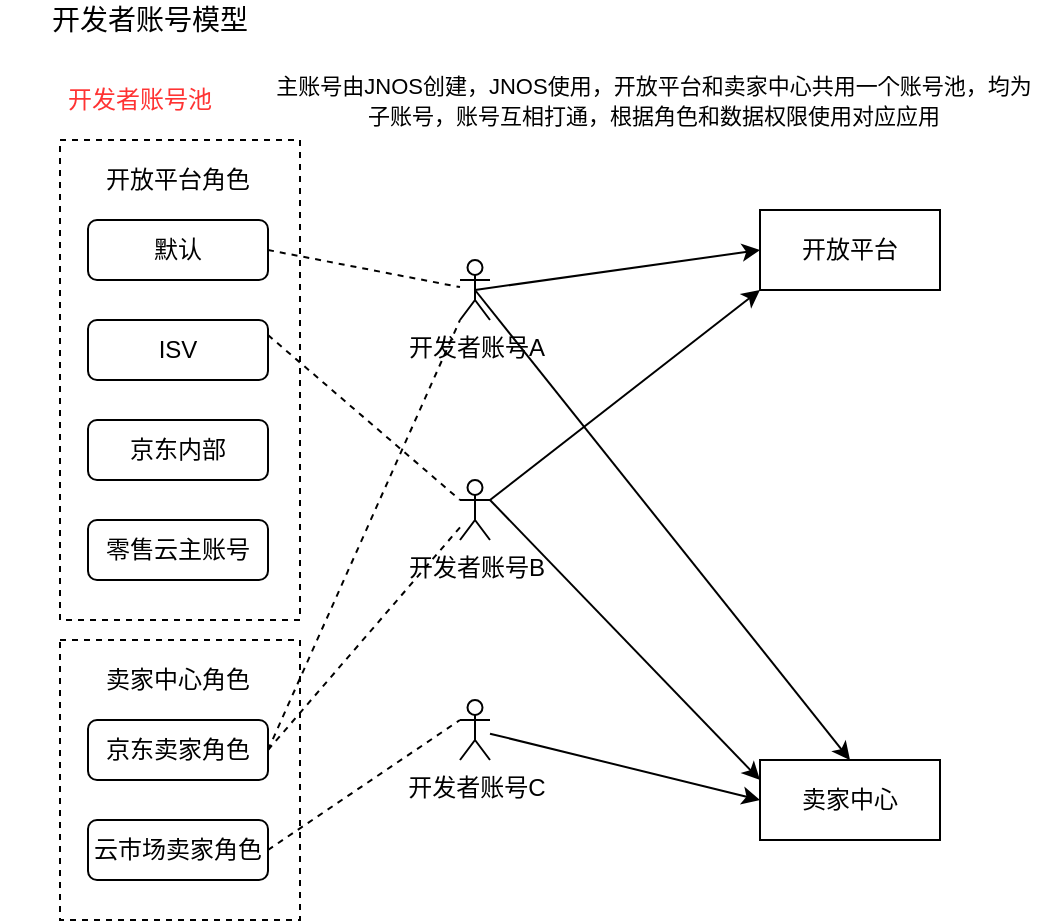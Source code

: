 <mxfile version="14.4.8" type="github" pages="2">
  <diagram id="FGqdBGpWNokyZxvcwHv9" name="第 1 页">
    <mxGraphModel dx="2066" dy="1075" grid="1" gridSize="10" guides="1" tooltips="1" connect="1" arrows="1" fold="1" page="1" pageScale="1" pageWidth="827" pageHeight="1169" math="0" shadow="0">
      <root>
        <mxCell id="0" />
        <mxCell id="1" parent="0" />
        <mxCell id="WAnnta8OJzCJKOS9vitE-27" value="" style="rounded=0;whiteSpace=wrap;html=1;dashed=1;fillColor=none;" parent="1" vertex="1">
          <mxGeometry x="50" y="590" width="120" height="140" as="geometry" />
        </mxCell>
        <mxCell id="WAnnta8OJzCJKOS9vitE-24" value="" style="rounded=0;whiteSpace=wrap;html=1;dashed=1;fillColor=none;" parent="1" vertex="1">
          <mxGeometry x="50" y="340" width="120" height="240" as="geometry" />
        </mxCell>
        <mxCell id="8B8tBzYDRaxy-ls7n0YU-17" value="&lt;font style=&quot;font-size: 14px&quot;&gt;开发者账号模型&lt;/font&gt;" style="text;html=1;strokeColor=none;fillColor=none;align=center;verticalAlign=middle;whiteSpace=wrap;rounded=0;dashed=1;" parent="1" vertex="1">
          <mxGeometry x="20" y="270" width="150" height="20" as="geometry" />
        </mxCell>
        <mxCell id="8B8tBzYDRaxy-ls7n0YU-56" value="&lt;font color=&quot;#ff3333&quot;&gt;开发者账号池&lt;/font&gt;" style="text;html=1;strokeColor=none;fillColor=none;align=center;verticalAlign=middle;whiteSpace=wrap;rounded=0;dashed=1;" parent="1" vertex="1">
          <mxGeometry x="50" y="310" width="80" height="20" as="geometry" />
        </mxCell>
        <mxCell id="WAnnta8OJzCJKOS9vitE-1" value="&lt;font style=&quot;font-size: 11px&quot;&gt;主账号由JNOS创建，JNOS使用，开放平台和卖家中心共用一个账号池，均为子账号，账号互相打通，根据角色和数据权限使用对应应用&lt;/font&gt;" style="text;html=1;strokeColor=none;fillColor=none;align=center;verticalAlign=middle;whiteSpace=wrap;rounded=0;" parent="1" vertex="1">
          <mxGeometry x="154" y="310" width="386" height="20" as="geometry" />
        </mxCell>
        <mxCell id="WAnnta8OJzCJKOS9vitE-6" value="卖家中心" style="rounded=0;whiteSpace=wrap;html=1;" parent="1" vertex="1">
          <mxGeometry x="400" y="650" width="90" height="40" as="geometry" />
        </mxCell>
        <mxCell id="WAnnta8OJzCJKOS9vitE-7" value="开放平台" style="rounded=0;whiteSpace=wrap;html=1;" parent="1" vertex="1">
          <mxGeometry x="400" y="375" width="90" height="40" as="geometry" />
        </mxCell>
        <mxCell id="WAnnta8OJzCJKOS9vitE-31" style="rounded=0;orthogonalLoop=1;jettySize=auto;html=1;exitX=0.5;exitY=0.5;exitDx=0;exitDy=0;exitPerimeter=0;entryX=0;entryY=0.5;entryDx=0;entryDy=0;" parent="1" source="WAnnta8OJzCJKOS9vitE-8" target="WAnnta8OJzCJKOS9vitE-7" edge="1">
          <mxGeometry relative="1" as="geometry" />
        </mxCell>
        <mxCell id="WAnnta8OJzCJKOS9vitE-32" style="edgeStyle=none;rounded=0;orthogonalLoop=1;jettySize=auto;html=1;exitX=0.5;exitY=0.5;exitDx=0;exitDy=0;exitPerimeter=0;entryX=0.5;entryY=0;entryDx=0;entryDy=0;" parent="1" source="WAnnta8OJzCJKOS9vitE-8" target="WAnnta8OJzCJKOS9vitE-6" edge="1">
          <mxGeometry relative="1" as="geometry" />
        </mxCell>
        <mxCell id="WAnnta8OJzCJKOS9vitE-8" value="开发者账号A" style="shape=umlActor;verticalLabelPosition=bottom;verticalAlign=top;html=1;outlineConnect=0;" parent="1" vertex="1">
          <mxGeometry x="250" y="400" width="15" height="30" as="geometry" />
        </mxCell>
        <mxCell id="WAnnta8OJzCJKOS9vitE-35" style="edgeStyle=none;rounded=0;orthogonalLoop=1;jettySize=auto;html=1;exitX=1;exitY=0.333;exitDx=0;exitDy=0;exitPerimeter=0;entryX=0;entryY=1;entryDx=0;entryDy=0;" parent="1" source="WAnnta8OJzCJKOS9vitE-11" target="WAnnta8OJzCJKOS9vitE-7" edge="1">
          <mxGeometry relative="1" as="geometry" />
        </mxCell>
        <mxCell id="WAnnta8OJzCJKOS9vitE-42" style="edgeStyle=none;rounded=0;orthogonalLoop=1;jettySize=auto;html=1;exitX=1;exitY=0.333;exitDx=0;exitDy=0;exitPerimeter=0;entryX=0;entryY=0.25;entryDx=0;entryDy=0;endArrow=classic;endFill=1;" parent="1" source="WAnnta8OJzCJKOS9vitE-11" target="WAnnta8OJzCJKOS9vitE-6" edge="1">
          <mxGeometry relative="1" as="geometry" />
        </mxCell>
        <mxCell id="WAnnta8OJzCJKOS9vitE-11" value="开发者账号B" style="shape=umlActor;verticalLabelPosition=bottom;verticalAlign=top;html=1;outlineConnect=0;" parent="1" vertex="1">
          <mxGeometry x="250" y="510" width="15" height="30" as="geometry" />
        </mxCell>
        <mxCell id="WAnnta8OJzCJKOS9vitE-43" style="edgeStyle=none;rounded=0;orthogonalLoop=1;jettySize=auto;html=1;entryX=0;entryY=0.5;entryDx=0;entryDy=0;endArrow=classic;endFill=1;" parent="1" source="WAnnta8OJzCJKOS9vitE-16" target="WAnnta8OJzCJKOS9vitE-6" edge="1">
          <mxGeometry relative="1" as="geometry" />
        </mxCell>
        <mxCell id="WAnnta8OJzCJKOS9vitE-16" value="开发者账号C" style="shape=umlActor;verticalLabelPosition=bottom;verticalAlign=top;html=1;outlineConnect=0;" parent="1" vertex="1">
          <mxGeometry x="250" y="620" width="15" height="30" as="geometry" />
        </mxCell>
        <mxCell id="WAnnta8OJzCJKOS9vitE-36" style="edgeStyle=none;rounded=0;orthogonalLoop=1;jettySize=auto;html=1;exitX=1;exitY=0.25;exitDx=0;exitDy=0;entryX=0;entryY=0.333;entryDx=0;entryDy=0;entryPerimeter=0;dashed=1;endArrow=none;endFill=0;" parent="1" source="WAnnta8OJzCJKOS9vitE-17" target="WAnnta8OJzCJKOS9vitE-11" edge="1">
          <mxGeometry relative="1" as="geometry" />
        </mxCell>
        <mxCell id="WAnnta8OJzCJKOS9vitE-17" value="ISV" style="rounded=1;whiteSpace=wrap;html=1;" parent="1" vertex="1">
          <mxGeometry x="64" y="430" width="90" height="30" as="geometry" />
        </mxCell>
        <mxCell id="WAnnta8OJzCJKOS9vitE-18" value="京东内部" style="rounded=1;whiteSpace=wrap;html=1;" parent="1" vertex="1">
          <mxGeometry x="64" y="480" width="90" height="30" as="geometry" />
        </mxCell>
        <mxCell id="WAnnta8OJzCJKOS9vitE-37" style="edgeStyle=none;rounded=0;orthogonalLoop=1;jettySize=auto;html=1;exitX=1;exitY=0.5;exitDx=0;exitDy=0;dashed=1;endArrow=none;endFill=0;" parent="1" source="WAnnta8OJzCJKOS9vitE-19" target="WAnnta8OJzCJKOS9vitE-11" edge="1">
          <mxGeometry relative="1" as="geometry" />
        </mxCell>
        <mxCell id="WAnnta8OJzCJKOS9vitE-39" style="edgeStyle=none;rounded=0;orthogonalLoop=1;jettySize=auto;html=1;exitX=1;exitY=0.5;exitDx=0;exitDy=0;entryX=0;entryY=1;entryDx=0;entryDy=0;entryPerimeter=0;dashed=1;endArrow=none;endFill=0;" parent="1" source="WAnnta8OJzCJKOS9vitE-19" target="WAnnta8OJzCJKOS9vitE-8" edge="1">
          <mxGeometry relative="1" as="geometry" />
        </mxCell>
        <mxCell id="WAnnta8OJzCJKOS9vitE-19" value="京东卖家角色" style="rounded=1;whiteSpace=wrap;html=1;" parent="1" vertex="1">
          <mxGeometry x="64" y="630" width="90" height="30" as="geometry" />
        </mxCell>
        <mxCell id="WAnnta8OJzCJKOS9vitE-20" value="零售云主账号" style="rounded=1;whiteSpace=wrap;html=1;" parent="1" vertex="1">
          <mxGeometry x="64" y="530" width="90" height="30" as="geometry" />
        </mxCell>
        <mxCell id="WAnnta8OJzCJKOS9vitE-33" style="edgeStyle=none;rounded=0;orthogonalLoop=1;jettySize=auto;html=1;exitX=1;exitY=0.5;exitDx=0;exitDy=0;endArrow=none;endFill=0;dashed=1;" parent="1" source="WAnnta8OJzCJKOS9vitE-21" target="WAnnta8OJzCJKOS9vitE-8" edge="1">
          <mxGeometry relative="1" as="geometry" />
        </mxCell>
        <mxCell id="WAnnta8OJzCJKOS9vitE-21" value="默认" style="rounded=1;whiteSpace=wrap;html=1;" parent="1" vertex="1">
          <mxGeometry x="64" y="380" width="90" height="30" as="geometry" />
        </mxCell>
        <mxCell id="WAnnta8OJzCJKOS9vitE-41" style="edgeStyle=none;rounded=0;orthogonalLoop=1;jettySize=auto;html=1;exitX=1;exitY=0.5;exitDx=0;exitDy=0;entryX=0;entryY=0.333;entryDx=0;entryDy=0;entryPerimeter=0;dashed=1;endArrow=none;endFill=0;" parent="1" source="WAnnta8OJzCJKOS9vitE-22" target="WAnnta8OJzCJKOS9vitE-16" edge="1">
          <mxGeometry relative="1" as="geometry" />
        </mxCell>
        <mxCell id="WAnnta8OJzCJKOS9vitE-22" value="云市场卖家角色" style="rounded=1;whiteSpace=wrap;html=1;" parent="1" vertex="1">
          <mxGeometry x="64" y="680" width="90" height="30" as="geometry" />
        </mxCell>
        <mxCell id="WAnnta8OJzCJKOS9vitE-25" value="开放平台角色" style="text;html=1;strokeColor=none;fillColor=none;align=center;verticalAlign=middle;whiteSpace=wrap;rounded=0;dashed=1;" parent="1" vertex="1">
          <mxGeometry x="69" y="350" width="80" height="20" as="geometry" />
        </mxCell>
        <mxCell id="WAnnta8OJzCJKOS9vitE-28" value="卖家中心角色" style="text;html=1;strokeColor=none;fillColor=none;align=center;verticalAlign=middle;whiteSpace=wrap;rounded=0;dashed=1;" parent="1" vertex="1">
          <mxGeometry x="69" y="600" width="80" height="20" as="geometry" />
        </mxCell>
      </root>
    </mxGraphModel>
  </diagram>
  <diagram id="Zf9IuaXF64VE55zgSKF0" name="第 2 页">
    <mxGraphModel dx="2066" dy="1075" grid="1" gridSize="10" guides="1" tooltips="1" connect="1" arrows="1" fold="1" page="1" pageScale="1" pageWidth="827" pageHeight="1169" math="0" shadow="0">
      <root>
        <mxCell id="1wz-IVhxpfUWdLFYge_6-0" />
        <mxCell id="1wz-IVhxpfUWdLFYge_6-1" parent="1wz-IVhxpfUWdLFYge_6-0" />
        <mxCell id="L0xCtGMynMRCTWXYUp-7-3" style="edgeStyle=orthogonalEdgeStyle;rounded=0;orthogonalLoop=1;jettySize=auto;html=1;exitX=1;exitY=0.5;exitDx=0;exitDy=0;entryX=0.5;entryY=0;entryDx=0;entryDy=0;" parent="1wz-IVhxpfUWdLFYge_6-1" source="L0xCtGMynMRCTWXYUp-7-5" target="L0xCtGMynMRCTWXYUp-7-28" edge="1">
          <mxGeometry relative="1" as="geometry">
            <Array as="points">
              <mxPoint x="540" y="840" />
              <mxPoint x="560" y="840" />
              <mxPoint x="560" y="520" />
              <mxPoint x="244" y="520" />
            </Array>
          </mxGeometry>
        </mxCell>
        <mxCell id="L0xCtGMynMRCTWXYUp-7-4" style="edgeStyle=orthogonalEdgeStyle;rounded=0;orthogonalLoop=1;jettySize=auto;html=1;exitX=1;exitY=0.5;exitDx=0;exitDy=0;entryX=0.5;entryY=0;entryDx=0;entryDy=0;" parent="1wz-IVhxpfUWdLFYge_6-1" source="L0xCtGMynMRCTWXYUp-7-5" target="L0xCtGMynMRCTWXYUp-7-30" edge="1">
          <mxGeometry relative="1" as="geometry">
            <Array as="points">
              <mxPoint x="540" y="840" />
              <mxPoint x="560" y="840" />
              <mxPoint x="560" y="520" />
              <mxPoint x="104" y="520" />
            </Array>
          </mxGeometry>
        </mxCell>
        <mxCell id="c3voZSH9s8MMCaR5762c-0" style="edgeStyle=orthogonalEdgeStyle;rounded=0;orthogonalLoop=1;jettySize=auto;html=1;exitX=1;exitY=0.5;exitDx=0;exitDy=0;entryX=0.5;entryY=0;entryDx=0;entryDy=0;" parent="1wz-IVhxpfUWdLFYge_6-1" source="L0xCtGMynMRCTWXYUp-7-5" target="L0xCtGMynMRCTWXYUp-7-24" edge="1">
          <mxGeometry relative="1" as="geometry">
            <Array as="points">
              <mxPoint x="560" y="840" />
              <mxPoint x="560" y="520" />
              <mxPoint x="384" y="520" />
            </Array>
          </mxGeometry>
        </mxCell>
        <mxCell id="L0xCtGMynMRCTWXYUp-7-5" value="" style="rounded=0;whiteSpace=wrap;html=1;dashed=1;" parent="1wz-IVhxpfUWdLFYge_6-1" vertex="1">
          <mxGeometry x="54" y="700" width="486" height="260" as="geometry" />
        </mxCell>
        <mxCell id="L0xCtGMynMRCTWXYUp-7-6" style="edgeStyle=orthogonalEdgeStyle;rounded=0;orthogonalLoop=1;jettySize=auto;html=1;exitX=0.545;exitY=0;exitDx=0;exitDy=0;entryX=0.5;entryY=1;entryDx=0;entryDy=0;exitPerimeter=0;" parent="1wz-IVhxpfUWdLFYge_6-1" source="L0xCtGMynMRCTWXYUp-7-7" target="L0xCtGMynMRCTWXYUp-7-28" edge="1">
          <mxGeometry relative="1" as="geometry" />
        </mxCell>
        <mxCell id="L0xCtGMynMRCTWXYUp-7-7" value="" style="rounded=0;whiteSpace=wrap;html=1;dashed=1;" parent="1wz-IVhxpfUWdLFYge_6-1" vertex="1">
          <mxGeometry x="65" y="780" width="196" height="160" as="geometry" />
        </mxCell>
        <mxCell id="L0xCtGMynMRCTWXYUp-7-8" style="edgeStyle=orthogonalEdgeStyle;rounded=0;orthogonalLoop=1;jettySize=auto;html=1;exitX=0.5;exitY=0;exitDx=0;exitDy=0;entryX=0.5;entryY=1;entryDx=0;entryDy=0;" parent="1wz-IVhxpfUWdLFYge_6-1" source="L0xCtGMynMRCTWXYUp-7-11" target="L0xCtGMynMRCTWXYUp-7-24" edge="1">
          <mxGeometry relative="1" as="geometry" />
        </mxCell>
        <mxCell id="L0xCtGMynMRCTWXYUp-7-11" value="韩磊" style="rounded=0;whiteSpace=wrap;html=1;" parent="1wz-IVhxpfUWdLFYge_6-1" vertex="1">
          <mxGeometry x="334" y="720" width="100" height="40" as="geometry" />
        </mxCell>
        <mxCell id="L0xCtGMynMRCTWXYUp-7-12" value="张三" style="rounded=0;whiteSpace=wrap;html=1;" parent="1wz-IVhxpfUWdLFYge_6-1" vertex="1">
          <mxGeometry x="135" y="800" width="100" height="40" as="geometry" />
        </mxCell>
        <mxCell id="L0xCtGMynMRCTWXYUp-7-13" value="李雷" style="rounded=0;whiteSpace=wrap;html=1;" parent="1wz-IVhxpfUWdLFYge_6-1" vertex="1">
          <mxGeometry x="135" y="870" width="100" height="40" as="geometry" />
        </mxCell>
        <mxCell id="L0xCtGMynMRCTWXYUp-7-15" value="" style="rounded=0;whiteSpace=wrap;html=1;dashed=1;" parent="1wz-IVhxpfUWdLFYge_6-1" vertex="1">
          <mxGeometry x="311" y="780" width="206" height="160" as="geometry" />
        </mxCell>
        <mxCell id="L0xCtGMynMRCTWXYUp-7-16" value="翠西" style="rounded=0;whiteSpace=wrap;html=1;" parent="1wz-IVhxpfUWdLFYge_6-1" vertex="1">
          <mxGeometry x="391" y="800" width="100" height="40" as="geometry" />
        </mxCell>
        <mxCell id="L0xCtGMynMRCTWXYUp-7-18" value="王五" style="rounded=0;whiteSpace=wrap;html=1;" parent="1wz-IVhxpfUWdLFYge_6-1" vertex="1">
          <mxGeometry x="391" y="870" width="100" height="40" as="geometry" />
        </mxCell>
        <mxCell id="L0xCtGMynMRCTWXYUp-7-20" value="子账号" style="text;html=1;strokeColor=none;fillColor=none;align=center;verticalAlign=middle;whiteSpace=wrap;rounded=0;dashed=1;" parent="1wz-IVhxpfUWdLFYge_6-1" vertex="1">
          <mxGeometry x="80" y="800" width="40" height="20" as="geometry" />
        </mxCell>
        <mxCell id="L0xCtGMynMRCTWXYUp-7-22" value="子账号" style="text;html=1;strokeColor=none;fillColor=none;align=center;verticalAlign=middle;whiteSpace=wrap;rounded=0;dashed=1;" parent="1wz-IVhxpfUWdLFYge_6-1" vertex="1">
          <mxGeometry x="331" y="800" width="50" height="20" as="geometry" />
        </mxCell>
        <mxCell id="L0xCtGMynMRCTWXYUp-7-23" value="&lt;font style=&quot;font-size: 14px&quot;&gt;SaaS平台账号模型&lt;/font&gt;" style="text;html=1;strokeColor=none;fillColor=none;align=center;verticalAlign=middle;whiteSpace=wrap;rounded=0;dashed=1;" parent="1wz-IVhxpfUWdLFYge_6-1" vertex="1">
          <mxGeometry x="39" y="470" width="150" height="20" as="geometry" />
        </mxCell>
        <mxCell id="L0xCtGMynMRCTWXYUp-7-24" value="产品B" style="rounded=0;whiteSpace=wrap;html=1;" parent="1wz-IVhxpfUWdLFYge_6-1" vertex="1">
          <mxGeometry x="334" y="540" width="100" height="40" as="geometry" />
        </mxCell>
        <mxCell id="L0xCtGMynMRCTWXYUp-7-27" value="购买" style="text;html=1;strokeColor=none;fillColor=none;align=center;verticalAlign=middle;whiteSpace=wrap;rounded=0;dashed=1;" parent="1wz-IVhxpfUWdLFYge_6-1" vertex="1">
          <mxGeometry x="340" y="640" width="40" height="20" as="geometry" />
        </mxCell>
        <mxCell id="L0xCtGMynMRCTWXYUp-7-28" value="产品A" style="rounded=0;whiteSpace=wrap;html=1;" parent="1wz-IVhxpfUWdLFYge_6-1" vertex="1">
          <mxGeometry x="194" y="540" width="100" height="40" as="geometry" />
        </mxCell>
        <mxCell id="L0xCtGMynMRCTWXYUp-7-29" value="购买" style="text;html=1;strokeColor=none;fillColor=none;align=center;verticalAlign=middle;whiteSpace=wrap;rounded=0;dashed=1;" parent="1wz-IVhxpfUWdLFYge_6-1" vertex="1">
          <mxGeometry x="254" y="640" width="40" height="20" as="geometry" />
        </mxCell>
        <mxCell id="L0xCtGMynMRCTWXYUp-7-30" value="零售云控制台" style="rounded=0;whiteSpace=wrap;html=1;" parent="1wz-IVhxpfUWdLFYge_6-1" vertex="1">
          <mxGeometry x="54" y="540" width="100" height="40" as="geometry" />
        </mxCell>
        <mxCell id="L0xCtGMynMRCTWXYUp-7-31" value="&lt;font color=&quot;#ff3333&quot; style=&quot;font-size: 15px&quot;&gt;账户A&lt;/font&gt;" style="text;html=1;strokeColor=none;fillColor=none;align=center;verticalAlign=middle;whiteSpace=wrap;rounded=0;dashed=1;fontSize=15;" parent="1wz-IVhxpfUWdLFYge_6-1" vertex="1">
          <mxGeometry x="54" y="710" width="80" height="20" as="geometry" />
        </mxCell>
        <mxCell id="L0xCtGMynMRCTWXYUp-7-43" value="&lt;font color=&quot;#ff3333&quot;&gt;平台权限&lt;/font&gt;" style="text;html=1;strokeColor=none;fillColor=none;align=center;verticalAlign=middle;whiteSpace=wrap;rounded=0;dashed=1;" parent="1wz-IVhxpfUWdLFYge_6-1" vertex="1">
          <mxGeometry x="60" y="820" width="80" height="20" as="geometry" />
        </mxCell>
        <mxCell id="L0xCtGMynMRCTWXYUp-7-44" value="&lt;font color=&quot;#ff3333&quot;&gt;产品权限&lt;/font&gt;" style="text;html=1;strokeColor=none;fillColor=none;align=center;verticalAlign=middle;whiteSpace=wrap;rounded=0;dashed=1;" parent="1wz-IVhxpfUWdLFYge_6-1" vertex="1">
          <mxGeometry x="316" y="820" width="80" height="20" as="geometry" />
        </mxCell>
        <mxCell id="L0xCtGMynMRCTWXYUp-7-51" value="使用" style="text;html=1;strokeColor=none;fillColor=none;align=center;verticalAlign=middle;whiteSpace=wrap;rounded=0;" parent="1wz-IVhxpfUWdLFYge_6-1" vertex="1">
          <mxGeometry x="510" y="620" width="40" height="20" as="geometry" />
        </mxCell>
        <mxCell id="c3voZSH9s8MMCaR5762c-1" style="edgeStyle=orthogonalEdgeStyle;rounded=0;orthogonalLoop=1;jettySize=auto;html=1;exitX=1;exitY=0.5;exitDx=0;exitDy=0;entryX=0.5;entryY=0;entryDx=0;entryDy=0;" parent="1wz-IVhxpfUWdLFYge_6-1" source="c3voZSH9s8MMCaR5762c-4" target="c3voZSH9s8MMCaR5762c-18" edge="1">
          <mxGeometry relative="1" as="geometry">
            <Array as="points">
              <mxPoint x="1066" y="840" />
              <mxPoint x="1086" y="840" />
              <mxPoint x="1086" y="520" />
              <mxPoint x="770" y="520" />
            </Array>
          </mxGeometry>
        </mxCell>
        <mxCell id="c3voZSH9s8MMCaR5762c-2" style="edgeStyle=orthogonalEdgeStyle;rounded=0;orthogonalLoop=1;jettySize=auto;html=1;exitX=1;exitY=0.5;exitDx=0;exitDy=0;entryX=0.5;entryY=0;entryDx=0;entryDy=0;" parent="1wz-IVhxpfUWdLFYge_6-1" source="c3voZSH9s8MMCaR5762c-4" target="c3voZSH9s8MMCaR5762c-20" edge="1">
          <mxGeometry relative="1" as="geometry">
            <Array as="points">
              <mxPoint x="1066" y="840" />
              <mxPoint x="1086" y="840" />
              <mxPoint x="1086" y="520" />
              <mxPoint x="630" y="520" />
            </Array>
          </mxGeometry>
        </mxCell>
        <mxCell id="c3voZSH9s8MMCaR5762c-3" style="edgeStyle=orthogonalEdgeStyle;rounded=0;orthogonalLoop=1;jettySize=auto;html=1;exitX=1;exitY=0.5;exitDx=0;exitDy=0;entryX=0.5;entryY=0;entryDx=0;entryDy=0;" parent="1wz-IVhxpfUWdLFYge_6-1" source="c3voZSH9s8MMCaR5762c-4" target="c3voZSH9s8MMCaR5762c-16" edge="1">
          <mxGeometry relative="1" as="geometry">
            <Array as="points">
              <mxPoint x="1086" y="840" />
              <mxPoint x="1086" y="520" />
              <mxPoint x="910" y="520" />
            </Array>
          </mxGeometry>
        </mxCell>
        <mxCell id="c3voZSH9s8MMCaR5762c-4" value="" style="rounded=0;whiteSpace=wrap;html=1;dashed=1;" parent="1wz-IVhxpfUWdLFYge_6-1" vertex="1">
          <mxGeometry x="580" y="700" width="486" height="260" as="geometry" />
        </mxCell>
        <mxCell id="c3voZSH9s8MMCaR5762c-5" style="edgeStyle=orthogonalEdgeStyle;rounded=0;orthogonalLoop=1;jettySize=auto;html=1;exitX=0.545;exitY=0;exitDx=0;exitDy=0;entryX=0.5;entryY=1;entryDx=0;entryDy=0;exitPerimeter=0;" parent="1wz-IVhxpfUWdLFYge_6-1" source="c3voZSH9s8MMCaR5762c-6" target="c3voZSH9s8MMCaR5762c-18" edge="1">
          <mxGeometry relative="1" as="geometry" />
        </mxCell>
        <mxCell id="c3voZSH9s8MMCaR5762c-6" value="" style="rounded=0;whiteSpace=wrap;html=1;dashed=1;" parent="1wz-IVhxpfUWdLFYge_6-1" vertex="1">
          <mxGeometry x="591" y="780" width="196" height="160" as="geometry" />
        </mxCell>
        <mxCell id="c3voZSH9s8MMCaR5762c-7" style="edgeStyle=orthogonalEdgeStyle;rounded=0;orthogonalLoop=1;jettySize=auto;html=1;exitX=0.5;exitY=0;exitDx=0;exitDy=0;entryX=0.5;entryY=1;entryDx=0;entryDy=0;" parent="1wz-IVhxpfUWdLFYge_6-1" source="c3voZSH9s8MMCaR5762c-8" target="c3voZSH9s8MMCaR5762c-16" edge="1">
          <mxGeometry relative="1" as="geometry" />
        </mxCell>
        <mxCell id="c3voZSH9s8MMCaR5762c-8" value="王东" style="rounded=0;whiteSpace=wrap;html=1;" parent="1wz-IVhxpfUWdLFYge_6-1" vertex="1">
          <mxGeometry x="860" y="720" width="100" height="40" as="geometry" />
        </mxCell>
        <mxCell id="c3voZSH9s8MMCaR5762c-9" value="张三" style="rounded=0;whiteSpace=wrap;html=1;" parent="1wz-IVhxpfUWdLFYge_6-1" vertex="1">
          <mxGeometry x="661" y="800" width="100" height="40" as="geometry" />
        </mxCell>
        <mxCell id="c3voZSH9s8MMCaR5762c-10" value="李雷" style="rounded=0;whiteSpace=wrap;html=1;" parent="1wz-IVhxpfUWdLFYge_6-1" vertex="1">
          <mxGeometry x="661" y="870" width="100" height="40" as="geometry" />
        </mxCell>
        <mxCell id="c3voZSH9s8MMCaR5762c-11" value="" style="rounded=0;whiteSpace=wrap;html=1;dashed=1;" parent="1wz-IVhxpfUWdLFYge_6-1" vertex="1">
          <mxGeometry x="837" y="780" width="206" height="160" as="geometry" />
        </mxCell>
        <mxCell id="c3voZSH9s8MMCaR5762c-12" value="翠西" style="rounded=0;whiteSpace=wrap;html=1;" parent="1wz-IVhxpfUWdLFYge_6-1" vertex="1">
          <mxGeometry x="917" y="800" width="100" height="40" as="geometry" />
        </mxCell>
        <mxCell id="c3voZSH9s8MMCaR5762c-13" value="王五" style="rounded=0;whiteSpace=wrap;html=1;" parent="1wz-IVhxpfUWdLFYge_6-1" vertex="1">
          <mxGeometry x="917" y="870" width="100" height="40" as="geometry" />
        </mxCell>
        <mxCell id="c3voZSH9s8MMCaR5762c-14" value="子账号" style="text;html=1;strokeColor=none;fillColor=none;align=center;verticalAlign=middle;whiteSpace=wrap;rounded=0;dashed=1;" parent="1wz-IVhxpfUWdLFYge_6-1" vertex="1">
          <mxGeometry x="606" y="800" width="40" height="20" as="geometry" />
        </mxCell>
        <mxCell id="c3voZSH9s8MMCaR5762c-15" value="子账号" style="text;html=1;strokeColor=none;fillColor=none;align=center;verticalAlign=middle;whiteSpace=wrap;rounded=0;dashed=1;" parent="1wz-IVhxpfUWdLFYge_6-1" vertex="1">
          <mxGeometry x="857" y="800" width="50" height="20" as="geometry" />
        </mxCell>
        <mxCell id="c3voZSH9s8MMCaR5762c-16" value="产品B" style="rounded=0;whiteSpace=wrap;html=1;" parent="1wz-IVhxpfUWdLFYge_6-1" vertex="1">
          <mxGeometry x="860" y="540" width="100" height="40" as="geometry" />
        </mxCell>
        <mxCell id="c3voZSH9s8MMCaR5762c-17" value="购买" style="text;html=1;strokeColor=none;fillColor=none;align=center;verticalAlign=middle;whiteSpace=wrap;rounded=0;dashed=1;" parent="1wz-IVhxpfUWdLFYge_6-1" vertex="1">
          <mxGeometry x="866" y="640" width="40" height="20" as="geometry" />
        </mxCell>
        <mxCell id="c3voZSH9s8MMCaR5762c-18" value="产品A" style="rounded=0;whiteSpace=wrap;html=1;" parent="1wz-IVhxpfUWdLFYge_6-1" vertex="1">
          <mxGeometry x="720" y="540" width="100" height="40" as="geometry" />
        </mxCell>
        <mxCell id="c3voZSH9s8MMCaR5762c-19" value="购买" style="text;html=1;strokeColor=none;fillColor=none;align=center;verticalAlign=middle;whiteSpace=wrap;rounded=0;dashed=1;" parent="1wz-IVhxpfUWdLFYge_6-1" vertex="1">
          <mxGeometry x="780" y="640" width="40" height="20" as="geometry" />
        </mxCell>
        <mxCell id="c3voZSH9s8MMCaR5762c-20" value="零售云控制台" style="rounded=0;whiteSpace=wrap;html=1;" parent="1wz-IVhxpfUWdLFYge_6-1" vertex="1">
          <mxGeometry x="580" y="540" width="100" height="40" as="geometry" />
        </mxCell>
        <mxCell id="c3voZSH9s8MMCaR5762c-21" value="&lt;font color=&quot;#ff3333&quot; style=&quot;font-size: 15px&quot;&gt;账户B&lt;/font&gt;" style="text;html=1;strokeColor=none;fillColor=none;align=center;verticalAlign=middle;whiteSpace=wrap;rounded=0;dashed=1;fontSize=15;" parent="1wz-IVhxpfUWdLFYge_6-1" vertex="1">
          <mxGeometry x="580" y="710" width="80" height="20" as="geometry" />
        </mxCell>
        <mxCell id="c3voZSH9s8MMCaR5762c-22" value="&lt;font color=&quot;#ff3333&quot;&gt;平台权限&lt;/font&gt;" style="text;html=1;strokeColor=none;fillColor=none;align=center;verticalAlign=middle;whiteSpace=wrap;rounded=0;dashed=1;" parent="1wz-IVhxpfUWdLFYge_6-1" vertex="1">
          <mxGeometry x="586" y="820" width="80" height="20" as="geometry" />
        </mxCell>
        <mxCell id="c3voZSH9s8MMCaR5762c-23" value="&lt;font color=&quot;#ff3333&quot;&gt;产品权限&lt;/font&gt;" style="text;html=1;strokeColor=none;fillColor=none;align=center;verticalAlign=middle;whiteSpace=wrap;rounded=0;dashed=1;" parent="1wz-IVhxpfUWdLFYge_6-1" vertex="1">
          <mxGeometry x="842" y="820" width="80" height="20" as="geometry" />
        </mxCell>
        <mxCell id="c3voZSH9s8MMCaR5762c-24" value="使用" style="text;html=1;strokeColor=none;fillColor=none;align=center;verticalAlign=middle;whiteSpace=wrap;rounded=0;" parent="1wz-IVhxpfUWdLFYge_6-1" vertex="1">
          <mxGeometry x="1036" y="620" width="40" height="20" as="geometry" />
        </mxCell>
        <mxCell id="c3voZSH9s8MMCaR5762c-25" value="主账号" style="text;html=1;strokeColor=none;fillColor=none;align=center;verticalAlign=middle;whiteSpace=wrap;rounded=0;dashed=1;" parent="1wz-IVhxpfUWdLFYge_6-1" vertex="1">
          <mxGeometry x="281" y="730" width="50" height="20" as="geometry" />
        </mxCell>
        <mxCell id="c3voZSH9s8MMCaR5762c-26" value="主账号" style="text;html=1;strokeColor=none;fillColor=none;align=center;verticalAlign=middle;whiteSpace=wrap;rounded=0;dashed=1;" parent="1wz-IVhxpfUWdLFYge_6-1" vertex="1">
          <mxGeometry x="807" y="730" width="50" height="20" as="geometry" />
        </mxCell>
      </root>
    </mxGraphModel>
  </diagram>
</mxfile>
